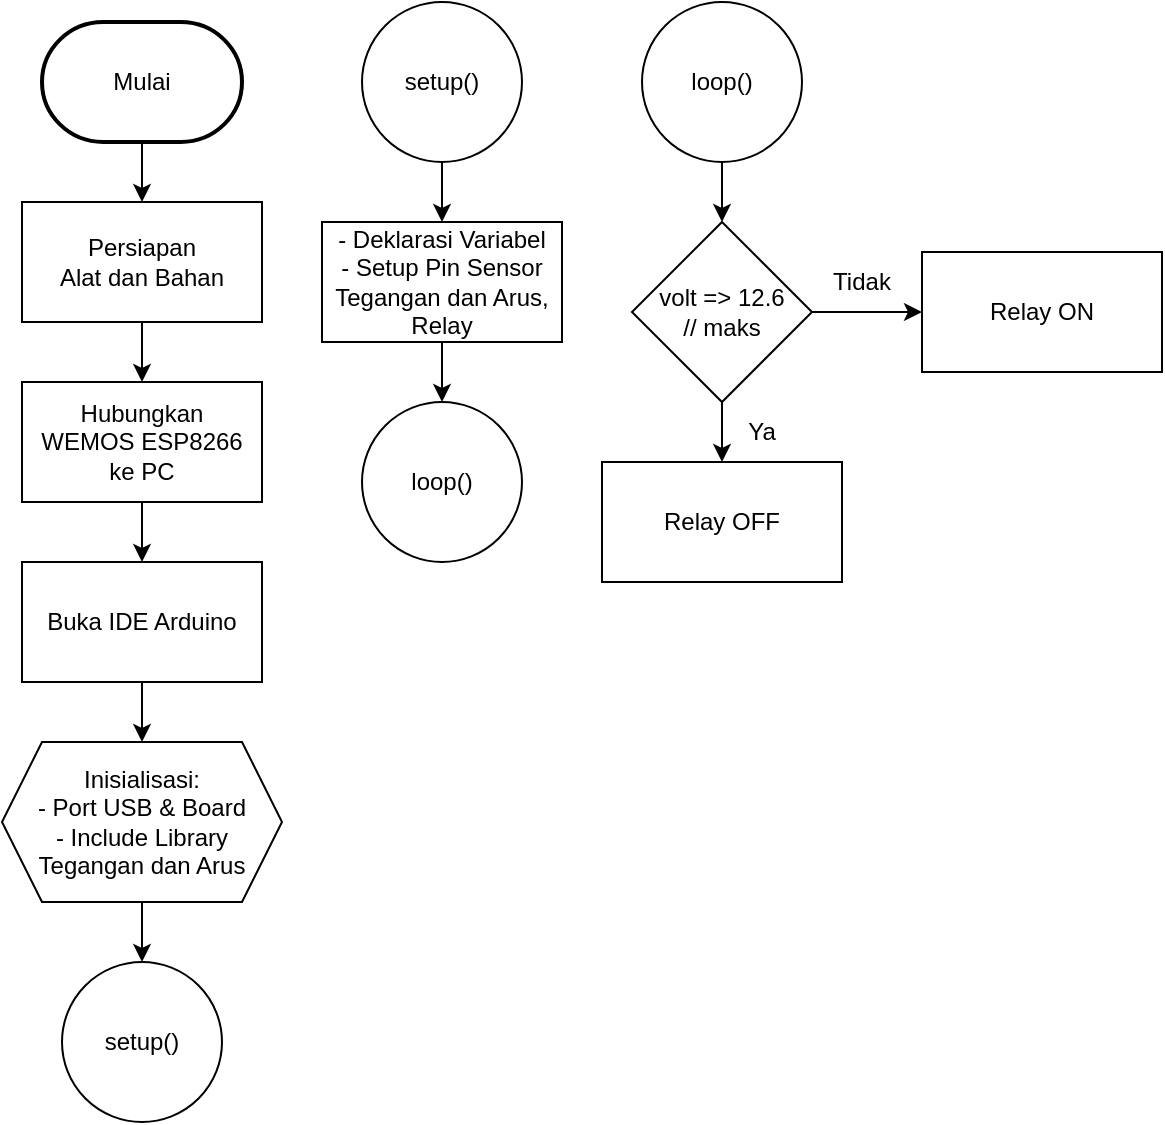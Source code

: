 <mxfile version="24.7.16">
  <diagram id="C5RBs43oDa-KdzZeNtuy" name="Page-1">
    <mxGraphModel dx="934" dy="527" grid="1" gridSize="10" guides="1" tooltips="1" connect="1" arrows="1" fold="1" page="1" pageScale="1" pageWidth="827" pageHeight="1169" math="0" shadow="0">
      <root>
        <mxCell id="WIyWlLk6GJQsqaUBKTNV-0" />
        <mxCell id="WIyWlLk6GJQsqaUBKTNV-1" parent="WIyWlLk6GJQsqaUBKTNV-0" />
        <mxCell id="VTuREDA4w0NxpL2Bg81r-7" style="edgeStyle=orthogonalEdgeStyle;rounded=0;orthogonalLoop=1;jettySize=auto;html=1;entryX=0.5;entryY=0;entryDx=0;entryDy=0;" edge="1" parent="WIyWlLk6GJQsqaUBKTNV-1" source="VTuREDA4w0NxpL2Bg81r-0" target="VTuREDA4w0NxpL2Bg81r-1">
          <mxGeometry relative="1" as="geometry" />
        </mxCell>
        <mxCell id="VTuREDA4w0NxpL2Bg81r-0" value="Mulai" style="strokeWidth=2;html=1;shape=mxgraph.flowchart.terminator;whiteSpace=wrap;" vertex="1" parent="WIyWlLk6GJQsqaUBKTNV-1">
          <mxGeometry x="190" y="130" width="100" height="60" as="geometry" />
        </mxCell>
        <mxCell id="VTuREDA4w0NxpL2Bg81r-8" style="edgeStyle=orthogonalEdgeStyle;rounded=0;orthogonalLoop=1;jettySize=auto;html=1;entryX=0.5;entryY=0;entryDx=0;entryDy=0;" edge="1" parent="WIyWlLk6GJQsqaUBKTNV-1" source="VTuREDA4w0NxpL2Bg81r-1" target="VTuREDA4w0NxpL2Bg81r-3">
          <mxGeometry relative="1" as="geometry" />
        </mxCell>
        <mxCell id="VTuREDA4w0NxpL2Bg81r-1" value="Persiapan &lt;br&gt;Alat dan Bahan" style="rounded=0;whiteSpace=wrap;html=1;" vertex="1" parent="WIyWlLk6GJQsqaUBKTNV-1">
          <mxGeometry x="180" y="220" width="120" height="60" as="geometry" />
        </mxCell>
        <mxCell id="VTuREDA4w0NxpL2Bg81r-9" style="edgeStyle=orthogonalEdgeStyle;rounded=0;orthogonalLoop=1;jettySize=auto;html=1;entryX=0.5;entryY=0;entryDx=0;entryDy=0;" edge="1" parent="WIyWlLk6GJQsqaUBKTNV-1" source="VTuREDA4w0NxpL2Bg81r-3" target="VTuREDA4w0NxpL2Bg81r-4">
          <mxGeometry relative="1" as="geometry" />
        </mxCell>
        <mxCell id="VTuREDA4w0NxpL2Bg81r-3" value="Hubungkan &lt;br&gt;WEMOS ESP8266 &lt;br&gt;ke PC" style="rounded=0;whiteSpace=wrap;html=1;" vertex="1" parent="WIyWlLk6GJQsqaUBKTNV-1">
          <mxGeometry x="180" y="310" width="120" height="60" as="geometry" />
        </mxCell>
        <mxCell id="VTuREDA4w0NxpL2Bg81r-10" style="edgeStyle=orthogonalEdgeStyle;rounded=0;orthogonalLoop=1;jettySize=auto;html=1;entryX=0.5;entryY=0;entryDx=0;entryDy=0;" edge="1" parent="WIyWlLk6GJQsqaUBKTNV-1" source="VTuREDA4w0NxpL2Bg81r-4" target="VTuREDA4w0NxpL2Bg81r-5">
          <mxGeometry relative="1" as="geometry" />
        </mxCell>
        <mxCell id="VTuREDA4w0NxpL2Bg81r-4" value="Buka IDE Arduino" style="rounded=0;whiteSpace=wrap;html=1;" vertex="1" parent="WIyWlLk6GJQsqaUBKTNV-1">
          <mxGeometry x="180" y="400" width="120" height="60" as="geometry" />
        </mxCell>
        <mxCell id="VTuREDA4w0NxpL2Bg81r-11" style="edgeStyle=orthogonalEdgeStyle;rounded=0;orthogonalLoop=1;jettySize=auto;html=1;entryX=0.5;entryY=0;entryDx=0;entryDy=0;" edge="1" parent="WIyWlLk6GJQsqaUBKTNV-1" source="VTuREDA4w0NxpL2Bg81r-5" target="VTuREDA4w0NxpL2Bg81r-6">
          <mxGeometry relative="1" as="geometry" />
        </mxCell>
        <mxCell id="VTuREDA4w0NxpL2Bg81r-5" value="Inisialisasi:&lt;div&gt;- Port USB &amp;amp; Board&lt;/div&gt;&lt;div&gt;- Include Library Tegangan dan Arus&lt;/div&gt;" style="shape=hexagon;perimeter=hexagonPerimeter2;whiteSpace=wrap;html=1;fixedSize=1;" vertex="1" parent="WIyWlLk6GJQsqaUBKTNV-1">
          <mxGeometry x="170" y="490" width="140" height="80" as="geometry" />
        </mxCell>
        <mxCell id="VTuREDA4w0NxpL2Bg81r-6" value="setup()" style="ellipse;whiteSpace=wrap;html=1;aspect=fixed;" vertex="1" parent="WIyWlLk6GJQsqaUBKTNV-1">
          <mxGeometry x="200" y="600" width="80" height="80" as="geometry" />
        </mxCell>
        <mxCell id="VTuREDA4w0NxpL2Bg81r-14" style="edgeStyle=orthogonalEdgeStyle;rounded=0;orthogonalLoop=1;jettySize=auto;html=1;entryX=0.5;entryY=0;entryDx=0;entryDy=0;" edge="1" parent="WIyWlLk6GJQsqaUBKTNV-1" source="VTuREDA4w0NxpL2Bg81r-12" target="VTuREDA4w0NxpL2Bg81r-13">
          <mxGeometry relative="1" as="geometry" />
        </mxCell>
        <mxCell id="VTuREDA4w0NxpL2Bg81r-12" value="setup()" style="ellipse;whiteSpace=wrap;html=1;aspect=fixed;" vertex="1" parent="WIyWlLk6GJQsqaUBKTNV-1">
          <mxGeometry x="350" y="120" width="80" height="80" as="geometry" />
        </mxCell>
        <mxCell id="VTuREDA4w0NxpL2Bg81r-16" style="edgeStyle=orthogonalEdgeStyle;rounded=0;orthogonalLoop=1;jettySize=auto;html=1;entryX=0.5;entryY=0;entryDx=0;entryDy=0;" edge="1" parent="WIyWlLk6GJQsqaUBKTNV-1" source="VTuREDA4w0NxpL2Bg81r-13" target="VTuREDA4w0NxpL2Bg81r-15">
          <mxGeometry relative="1" as="geometry" />
        </mxCell>
        <mxCell id="VTuREDA4w0NxpL2Bg81r-13" value="- Deklarasi Variabel&lt;div&gt;- Setup Pin Sensor Tegangan dan Arus, Relay&lt;/div&gt;" style="rounded=0;whiteSpace=wrap;html=1;" vertex="1" parent="WIyWlLk6GJQsqaUBKTNV-1">
          <mxGeometry x="330" y="230" width="120" height="60" as="geometry" />
        </mxCell>
        <mxCell id="VTuREDA4w0NxpL2Bg81r-15" value="loop()" style="ellipse;whiteSpace=wrap;html=1;aspect=fixed;" vertex="1" parent="WIyWlLk6GJQsqaUBKTNV-1">
          <mxGeometry x="350" y="320" width="80" height="80" as="geometry" />
        </mxCell>
        <mxCell id="VTuREDA4w0NxpL2Bg81r-19" style="edgeStyle=orthogonalEdgeStyle;rounded=0;orthogonalLoop=1;jettySize=auto;html=1;entryX=0.5;entryY=0;entryDx=0;entryDy=0;" edge="1" parent="WIyWlLk6GJQsqaUBKTNV-1" source="VTuREDA4w0NxpL2Bg81r-17" target="VTuREDA4w0NxpL2Bg81r-18">
          <mxGeometry relative="1" as="geometry" />
        </mxCell>
        <mxCell id="VTuREDA4w0NxpL2Bg81r-17" value="loop()" style="ellipse;whiteSpace=wrap;html=1;aspect=fixed;" vertex="1" parent="WIyWlLk6GJQsqaUBKTNV-1">
          <mxGeometry x="490" y="120" width="80" height="80" as="geometry" />
        </mxCell>
        <mxCell id="VTuREDA4w0NxpL2Bg81r-23" style="edgeStyle=orthogonalEdgeStyle;rounded=0;orthogonalLoop=1;jettySize=auto;html=1;entryX=0.5;entryY=0;entryDx=0;entryDy=0;" edge="1" parent="WIyWlLk6GJQsqaUBKTNV-1" source="VTuREDA4w0NxpL2Bg81r-18" target="VTuREDA4w0NxpL2Bg81r-21">
          <mxGeometry relative="1" as="geometry" />
        </mxCell>
        <mxCell id="VTuREDA4w0NxpL2Bg81r-25" style="edgeStyle=orthogonalEdgeStyle;rounded=0;orthogonalLoop=1;jettySize=auto;html=1;entryX=0;entryY=0.5;entryDx=0;entryDy=0;" edge="1" parent="WIyWlLk6GJQsqaUBKTNV-1" source="VTuREDA4w0NxpL2Bg81r-18" target="VTuREDA4w0NxpL2Bg81r-24">
          <mxGeometry relative="1" as="geometry" />
        </mxCell>
        <mxCell id="VTuREDA4w0NxpL2Bg81r-18" value="volt =&amp;gt;&amp;nbsp;&lt;span style=&quot;background-color: initial;&quot;&gt;12.6&lt;br&gt;// maks&lt;/span&gt;" style="rhombus;whiteSpace=wrap;html=1;" vertex="1" parent="WIyWlLk6GJQsqaUBKTNV-1">
          <mxGeometry x="485" y="230" width="90" height="90" as="geometry" />
        </mxCell>
        <mxCell id="VTuREDA4w0NxpL2Bg81r-21" value="Relay OFF" style="rounded=0;whiteSpace=wrap;html=1;" vertex="1" parent="WIyWlLk6GJQsqaUBKTNV-1">
          <mxGeometry x="470" y="350" width="120" height="60" as="geometry" />
        </mxCell>
        <mxCell id="VTuREDA4w0NxpL2Bg81r-24" value="Relay ON" style="rounded=0;whiteSpace=wrap;html=1;" vertex="1" parent="WIyWlLk6GJQsqaUBKTNV-1">
          <mxGeometry x="630" y="245" width="120" height="60" as="geometry" />
        </mxCell>
        <mxCell id="VTuREDA4w0NxpL2Bg81r-26" value="Ya" style="text;html=1;align=center;verticalAlign=middle;whiteSpace=wrap;rounded=0;" vertex="1" parent="WIyWlLk6GJQsqaUBKTNV-1">
          <mxGeometry x="520" y="320" width="60" height="30" as="geometry" />
        </mxCell>
        <mxCell id="VTuREDA4w0NxpL2Bg81r-27" value="Tidak" style="text;html=1;align=center;verticalAlign=middle;whiteSpace=wrap;rounded=0;" vertex="1" parent="WIyWlLk6GJQsqaUBKTNV-1">
          <mxGeometry x="570" y="245" width="60" height="30" as="geometry" />
        </mxCell>
      </root>
    </mxGraphModel>
  </diagram>
</mxfile>
